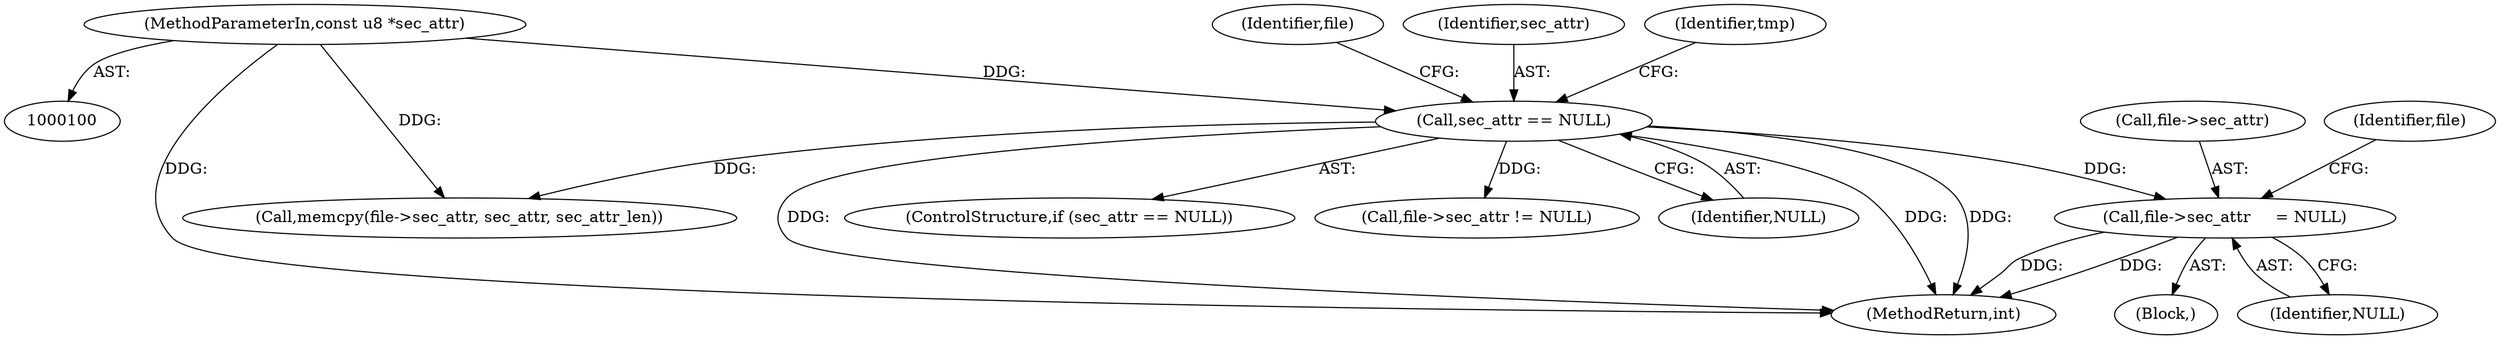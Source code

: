 digraph "1_OpenSC_360e95d45ac4123255a4c796db96337f332160ad#diff-d643a0fa169471dbf2912f4866dc49c5_7@pointer" {
"1000161" [label="(Call,file->sec_attr     = NULL)"];
"1000114" [label="(Call,sec_attr == NULL)"];
"1000102" [label="(MethodParameterIn,const u8 *sec_attr)"];
"1000161" [label="(Call,file->sec_attr     = NULL)"];
"1000191" [label="(MethodReturn,int)"];
"1000114" [label="(Call,sec_attr == NULL)"];
"1000141" [label="(Identifier,tmp)"];
"1000162" [label="(Call,file->sec_attr)"];
"1000113" [label="(ControlStructure,if (sec_attr == NULL))"];
"1000119" [label="(Call,file->sec_attr != NULL)"];
"1000152" [label="(Block,)"];
"1000121" [label="(Identifier,file)"];
"1000168" [label="(Identifier,file)"];
"1000102" [label="(MethodParameterIn,const u8 *sec_attr)"];
"1000115" [label="(Identifier,sec_attr)"];
"1000178" [label="(Call,memcpy(file->sec_attr, sec_attr, sec_attr_len))"];
"1000116" [label="(Identifier,NULL)"];
"1000165" [label="(Identifier,NULL)"];
"1000161" -> "1000152"  [label="AST: "];
"1000161" -> "1000165"  [label="CFG: "];
"1000162" -> "1000161"  [label="AST: "];
"1000165" -> "1000161"  [label="AST: "];
"1000168" -> "1000161"  [label="CFG: "];
"1000161" -> "1000191"  [label="DDG: "];
"1000161" -> "1000191"  [label="DDG: "];
"1000114" -> "1000161"  [label="DDG: "];
"1000114" -> "1000113"  [label="AST: "];
"1000114" -> "1000116"  [label="CFG: "];
"1000115" -> "1000114"  [label="AST: "];
"1000116" -> "1000114"  [label="AST: "];
"1000121" -> "1000114"  [label="CFG: "];
"1000141" -> "1000114"  [label="CFG: "];
"1000114" -> "1000191"  [label="DDG: "];
"1000114" -> "1000191"  [label="DDG: "];
"1000114" -> "1000191"  [label="DDG: "];
"1000102" -> "1000114"  [label="DDG: "];
"1000114" -> "1000119"  [label="DDG: "];
"1000114" -> "1000178"  [label="DDG: "];
"1000102" -> "1000100"  [label="AST: "];
"1000102" -> "1000191"  [label="DDG: "];
"1000102" -> "1000178"  [label="DDG: "];
}
